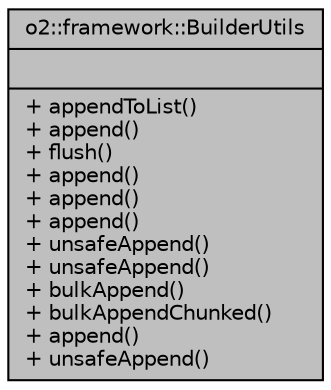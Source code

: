 digraph "o2::framework::BuilderUtils"
{
 // INTERACTIVE_SVG=YES
  bgcolor="transparent";
  edge [fontname="Helvetica",fontsize="10",labelfontname="Helvetica",labelfontsize="10"];
  node [fontname="Helvetica",fontsize="10",shape=record];
  Node1 [label="{o2::framework::BuilderUtils\n||+ appendToList()\l+ append()\l+ flush()\l+ append()\l+ append()\l+ append()\l+ unsafeAppend()\l+ unsafeAppend()\l+ bulkAppend()\l+ bulkAppendChunked()\l+ append()\l+ unsafeAppend()\l}",height=0.2,width=0.4,color="black", fillcolor="grey75", style="filled", fontcolor="black"];
}
